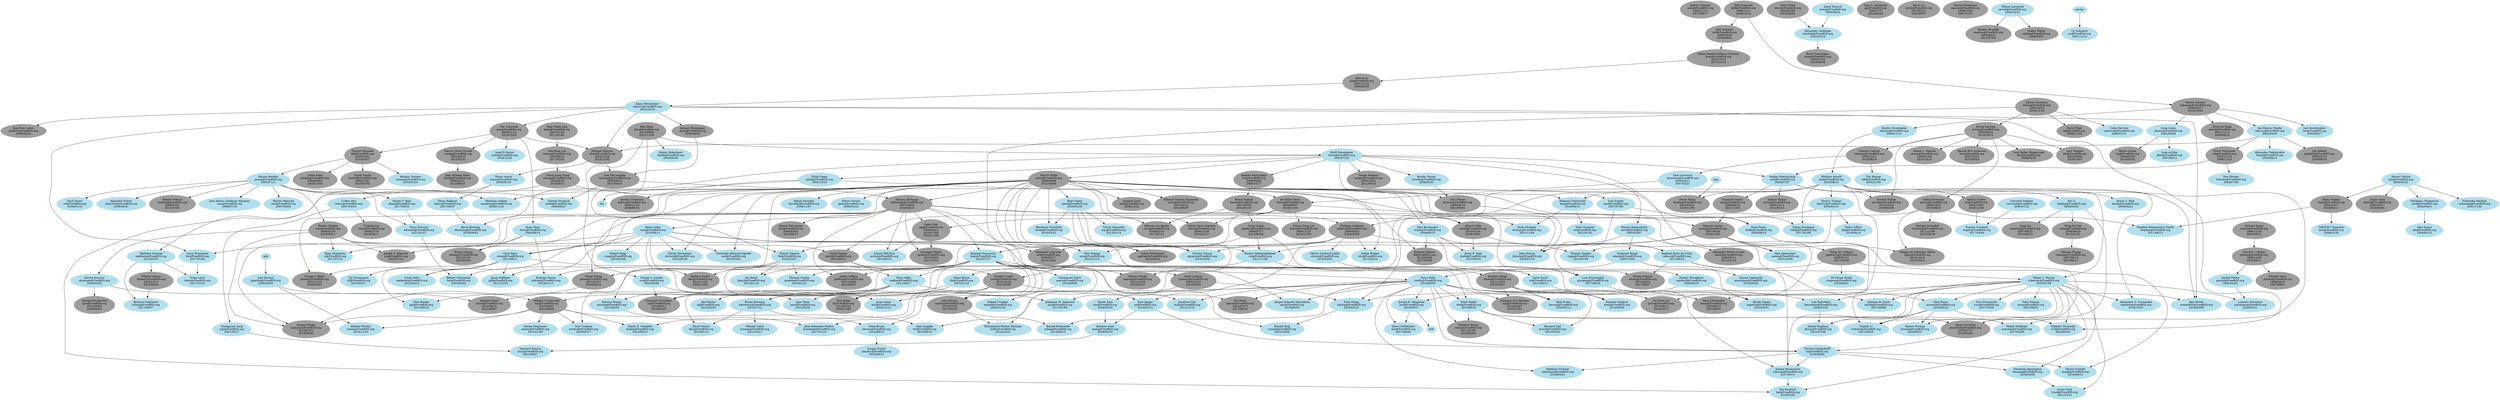 # $FreeBSD$

# This file is meant to list all FreeBSD ports committers and describe the
# mentor-mentee relationships between them.
# The graphical output can be generated from this file with the following
# command:
# $ dot -T png -o file.png committers-ports.dot
#
# The dot binary is part of the graphics/graphviz port.

digraph ports {

# Node definitions follow this example:
#
#   foo [label="Foo Bar\nfoo@FreeBSD.org\n????/??/??"]
#
# ????/??/?? is the date when the commit bit was obtained, usually the one you
# can find in git logs for the access file in the internal/admin branch.
# Use YYYY/MM/DD format.
#
# For returned commit bits, the node definition will follow this example:
#
#   foo [label="Foo Bar\nfoo@FreeBSD.org\n????/??/??\n????/??/??"]
#
# The first date is the same as for an active committer, the second date is
# the date when the commit bit has been returned. Again, check git logs.

node [color=grey62, style=filled, bgcolor=black];

# Alumni go here.. Try to keep things sorted.

ache [label="Andrey Chernov\nache@FreeBSD.org\n1994/11/15\n2017/08/17"]
ahze [label="Michael Johnson\nahze@FreeBSD.org\n2004/10/29\n2013/12/02"]
alexbl [label="Alexander Botero-Lowry\nalexbl@FreeBSD.org\n2006/09/11\n2011/01/14"]
alonso [label="Alonso Schaich\nalonso@FreeBSD.org\n2014/08/14\n2017/08/07"]
anray [label="Andrey Slusar\nanray@FreeBSD.org\n2005/12/11\n2011/01/14"]
araujo [label="Marcelo Araujo\naraujo@FreeBSD.org\n2007/04/26\n2020/11/03"]
asami [label="Satoshi Asami\nasami@FreeBSD.org\n1994/11/18\n2001/09/11"]
avilla [label="Alberto Villa\navilla@FreeBSD.org\n2010/01/24\n2018/10/01"]
avl [label="Alexander Logvinov\navl@FreeBSD.org\n2009/05/27\n2013/12/02"]
az [label="Andrej Zverev\naz@FreeBSD.org\n2005/10/03\n2019/11/04"]
bar [label="Barbara Guida\nbar@FreeBSD.org\n2012/11/25\n2022/12/05"]
beech [label="Beech Rintoul\nbeech@FreeBSD.org\n2007/05/30\n2014/01/10"]
bf [label="Brendan Fabeny\nbf@FreeBSD.org\n2010/06/02\n2017/04/29"]
billf [label="Bill Fumerola\nbillf@FreeBSD.org\n1998/11/11\n2006/12/14"]
brix [label="Henrik Brix Andersen\nbrix@FreeBSD.org\n2007/10/31\n2015/08/26"]
bsam [label="Boris Samorodov\nbsam@FreeBSD.org\n2006/07/20\n2022/06/06"]
chinsan [label="Chinsan Huang\nchinsan@FreeBSD.org\n2007/06/12\n2013/08/17"]
clement [label="Clement Laforet\nclement@FreeBSD.org\n2003/12/17\n2013/08/18"]
clsung [label="Cheng-Lung Sung\nclsung@FreeBSD.org\n2004/8/18\n2015/06/11"]
culot [label="Frederic Culot\nculot@FreeBSD.org\n2010/10/16\n2021/09/06"]
daichi [label="Daichi Goto\ndaichi@FreeBSD.org\n2002/10/17\n2018/06/01"]
dhn [label="Dennis Herrmann\ndhn@FreeBSD.org\n2009/03/03\n2015/06/11"]
dryice [label="Dryice Dong Liu\ndryice@FreeBSD.org\n2006/12/25\n2018/11/06"]
dteske [label="Devin Teske\ndteske@FreeBSD.org\n2018/03/01\n2019/11/05"]
edwin [label="Edwin Groothuis\nedwin@FreeBSD.org\n2002/10/22\n2016/11/16"]
eik [label="Oliver Eikemeier\neik@FreeBSD.org\n2003/11/12\n2006/12/14"]
erwin [label="Erwin Lansing\nerwin@FreeBSD.org\n2003/06/04\n2016/10/12"]
fjoe [label="Max Khon\nfjoe@FreeBSD.org\n2001/08/06\n2021/12/06"]
flz [label="Florent Thoumie\nflz@FreeBSD.org\n2005/03/01\n2014/10/17"]
gabor [label="Gabor Kovesdan\ngabor@FreeBSD.org\n2006/12/05\n2019/09/02"]
gblach [label="Grzegorz Blach\ngblach@FreeBSD.org\n2012/11/03\n2020/08/03"]
gj [label="Gary L. Jennejohn\ngj@FreeBSD.org\n1994/??/??\n2012/04/20"]
glarkin [label="Greg Larkin\nglarkin@FreeBSD.org\n2008/07/17\n2014/06/04"]
gnn [label="George Neville-Neil\ngnn@FreeBSD.org\n2013/09/04\n2020/06/02"]
gordon [label="Gordon Tetlow\ngordon@FreeBSD.org\n2014/10/14\n2019/04/08"]
hq [label="Herve Quiroz\nhq@FreeBSD.org\n2004/08/05\n2014/03/02"]
ijliao [label="Ying-Chieh Liao\nijliao@FreeBSD.org\n2001/01/20\n2011/01/02"]
itetcu [label="Ion-Mihai Tetcu\nitetcu@FreeBSD.org\n2006/06/07\n2018/11/06"]
jacula [label="Giuseppe Pilichi\njacula@FreeBSD.org\n2010/04/05\n2011/10/14"]
jadawin [label="Philippe Audeoud\njadawin@FreeBSD.org\n2008/03/02\n2020/10/05"]
jlaffaye [label="Julien Laffaye\njlaffaye@FreeBSD.org\n2011/06/06\n2021/06/07"]
jmallett [label="Juli Mallett\njmallett@FreeBSD.org\n2003/01/16\n2006/08/10"]
jmelo [label="Jean Milanez Melo\njmelo@FreeBSD.org\n2006/03/31\n2013/08/18"]
johans [label="Johan Selst\njohans@FreeBSD.org\n2006/04/01\n2019/11/04"]
jsa [label="Joseph S. Atkinson\njsa@FreeBSD.org\n2010/07/15"]
junovitch [label="Jason Unovitch\njunovitch@FreeBSD.org\n2015/07/27\n2018/01/04"]
jylefort [label="Jean-Yves Lefort\njylefort@FreeBSD.org\n2008/04/24"]
kevlo [label="Kevin Lo\nkevlo@FreeBSD.org\n2003/02/21\n2020/09/07"]
kmoore [label="Kris Moore\nkmoore@FreeBSD.org\n2009/04/14\n2021/05/04"]
koitsu [label="Jeremy Chadwick\nkoitsu@FreeBSD.org\n2006/11/10\n2008/08/18"]
koobs [label="Kubilay Kocak\nkoobs@FreeBSD.org\n2012/12/24\n2022/03/07"]
laszlof [label="Frank Laszlo\nlaszlof@FreeBSD.org\n2006/11/07\n2010/07/05"]
lbr [label="Lars Balker Rasmussen\nlbr@FreeBSD.org\n2006/04/30"]
leeym [label="Yen-Ming Lee\nleeym@FreeBSD.org\n2002/08/14\n2017/01/02"]
lifanov [label="Nikolai Lifanov\nlifanov@FreeBSD.org\n2016/12/11\n2021/05/04"]
linimon [label="Mark Linimon\nlinimon@FreeBSD.org\n2003/10/23\n2022/05/05"]
lioux [label="Mario Sergio Fujikawa Ferriera\nlioux@FreeBSD.org\n2015/10/14\n2015/10/14"]
lippe [label="Felippe de Meirelles Motta\nlippe@FreeBSD.org\n2015/14/10\n2015/10/14"]
lth [label="Lars Thegler\nlth@FreeBSD.org\n2004/05/04\n2018/10/07"]
lx [label="David Thiel\nlx@FreeBSD.org\n2006/11/29"]
maho [label="Maho Nakata\nmaho@FreeBSD.org\n2002/10/17\n2018/03/11"]
marcel [label="Marcel Moolenaar\nmarcel@FreeBSD.org\n1999/07/03\n2007/07/01"]
marino [label="John Marino\nmarino@FreeBSD.org\n2013/07/04\n2017/02/10"]
marius [label="Marius Strobl\nmarius@FreeBSD.org\n2012/12/29\n2023/02/07"]
markus [label="Markus Brueffer\nmarkus@FreeBSD.org\n2004/02/21\n2011/07/05"]
mezz [label="Jeremy Messenger\nmezz@FreeBSD.org\n2004/04/30"]
mharo [label="Michael Haro\nmharo@FreeBSD.org\n1999/04/13\n2007/09/01"]
miwi [label="Martin Wilke\nmiwi@FreeBSD.org\n2006/06/04\n2021/05/04"]
mnag [label="Marcus Alves Grando\nmnag@FreeBSD.org\n2005/09/15\n2012/02/01"]
mva [label="Marcus von Appen\nmva@FreeBSD.org\n2009/02/16\n2017/01/22"]
nemoliu [label="Tong Liu\nnemoliu@FreeBSD.org\n2007/04/25\n2011/09/15"]
nemysis [label="Rusmir Dusko\nnemysis@FreeBSD.org\n2013/07/31\n2018/09/03"]
nox [label="Juergen Lock\nnox@FreeBSD.org\n2006/12/22"]
obrien [label="David E. O'Brien\nobrien@FreeBSD.org\n1996/10/29\n2015/06/11"]
pat [label="Patrick Li\npat@FreeBSD.org\n2001/11/14\n2008/02/08"]
pav [label="Pav Lucistnik\npav@FreeBSD.org\n2003/11/12\n2013/12/20"]
pawel [label="Pawel Pekala\npawel@FreeBSD.org\n2011/03/11\n2018/02/24"]
pclin [label="Po-Chien Lin\npclin@FreeBSD.org\n2013/02/11\n2014/10/17"]
pgj [label="Gabor Pali\npgj@FreeBSD.org\n2009/04/12\n2018/11/06\n2018/11/06"]
pgollucci [label="Philip M. Gollucci\npgollucci@FreeBSD.org\n2008/07/21\n2017/03/29"]
rafan [label="Rong-En Fan\nrafan@FreeBSD.org\n2006/06/23\n2015/01/21"]
rezny [label="Matthew Rezny\nrezny@FreeBSD.org\n2017/01/09\n2019/02/04"]
rnoland [label="Robert Noland\nrnoland@FreeBSD.org\n2008/07/21\n2011/07/05"]
rpaulo [label="Rui Paulo\nrpaulo@FreeBSD.org\n2014/07/15\n2017/08/20"]
sahil [label="Sahil Tandon\nsahil@FreeBSD.org\n2010/04/11"]
sat [label="Andrew Pantyukhin\nsat@FreeBSD.org\n2006/05/06\n2009/07/17"]
scheidell [label="Michael Scheidell\nscheidell@FreeBSD.org\n2011/11/06\n2013/03/19"]
seanc [label="Sean Chittenden\nseanc@FreeBSD.org\n2002/08/15\n2007/09/01"]
sergei [label="Sergei Kolobov\nsergei@FreeBSD.org\n2003/10/21\n2011/09/15"]
shurd [label="Stephen Hurd\nshurd@FreeBSD.org\n2014/06/14\n2021/06/07"]
simon [label="Simon L. Nielsen\nsimon@FreeBSD.org\n2005/01/08\n2015/10/14"]
sobomax [label="Maxim Sobolev\nsobomax@FreeBSD.org\n2000/05/17\n2018/12/03"]
sperber [label="Armin Pirkovitsch\nsperber@FreeBSD.org\n2012/04/15"]
stas [label="Stanislav Sedov\nstas@FreeBSD.org\n2006/09/18\n2011/11/05"]
stefan [label="Stefan Walter\nstefan@FreeBSD.org\n2006/05/07"]
steve [label="Steve Price\nsteve@FreeBSD.org\n2003/02/06\n2012/04/03"]
sylvio [label="Sylvio Cesar Teixeira\nsylvio@FreeBSD.org\n2009/10/29\n2014/10/17"]
tabthorpe [label="Thomas Abthorpe\ntabthorpe@FreeBSD.org\n2007/08/20\n2018/02/23"]
tj [label="Tom Judge\ntj@FreeBSD.org\n2012/05/28\n2018/11/06"]
tmclaugh [label="Tom McLaughlin\ntmclaugh@FreeBSD.org\n2005/09/15\n2011/04/16"]
trasz [label="Edward Tomasz Napierala\ntrasz@FreeBSD.org\n2007/04/12\n2022/06/06"]
vg [label="Veniamin Gvozdikov\nvg@FreeBSD.org\n2013/06/11\n2018/02/23"]
wg [label="William Grzybowski\nwg@FreeBSD.org\n2013/04/01\n2022/06/06"]
will [label="Will Andrews\nwill@FreeBSD.org\n2000/03/20\n2006/09/01"]
wxs [label="Wesley Shields\nwxs@FreeBSD.org\n2008/01/03\n2018/03/11"]
xmj [label="Johannes Jost Meixner\nxmj@FreeBSD.org\n2014/04/07\n2015/07/01"]
yzlin [label="Yi-Jheng Lin\nyzlin@FreeBSD.org\n2009/07/19\n2013/08/17"]
zeising [label="Niclas Zeising\nzeising@FreeBSD.org\n2012/07/03\n2022/05/02"]
znerd [label="Ernst de Haan\nznerd@FreeBSD.org\n2001/11/15\n2006/09/14"]

node [color=lightblue2, style=filled, bgcolor=black];

# Current ports committers go here. Try to keep things sorted.

"0mp" [label="Mateusz Piotrowski\n0mp@FreeBSD.org\n2018/06/16"]
acm [label="Jose Alonso Cardenas Marquez\nacm@FreeBSD.org\n2006/07/18"]
adamw [label="Adam Weinberger\nadamw@FreeBSD.org\n2002/10/16"]
adridg [label="Adriaan de Groot\nadridg@FreeBSD.org\n2017/09/08"]
ak [label="Alex Kozlov\nak@FreeBSD.org\n2012/02/29"]
ale [label="Alex Dupre\nale@FreeBSD.org\n2004/01/12"]
alepulver [label="Alejandro Pulver\nalepulver@FreeBSD.org\n2006/04/01"]
alexey [label="Alexey Degtyarev\nalexey@FreeBSD.org\n2013/11/09"]
amdmi3 [label="Dmitry Marakasov\namdmi3@FreeBSD.org\n2008/06/19"]
antoine [label="Antoine Brodin\nantoine@FreeBSD.org\n2013/04/03"]
arrowd [label="Gleb Popov\narrowd@FreeBSD.org\n2018/05/18"]
arved [label="Tilman Linneweh\narved@FreeBSD.org\n2002/10/15"]
ashish [label="Ashish SHUKLA\nashish@FreeBSD.org\n2010/06/10"]
bapt [label="Baptiste Daroussin\nbapt@FreeBSD.org\n2010/07/27"]
bdrewery [label="Bryan Drewery\nbdrewery@FreeBSD.org\n2012/07/31"]
beat [label="Beat Gaetzi\nbeat@FreeBSD.org\n2009/01/28"]
bland [label="Alexander Nedotsukov\nbland@FreeBSD.org\n2003/08/14"]
bmah [label="Bruce A. Mah\nbmah@FreeBSD.org\n2000/08/23"]
bofh [label="Muhammad Moinur Rahman\nbofh@FreeBSD.org\n2014/12/23"]
brnrd [label="Bernard Spil\nbrnrd@FreeBSD.org\n2015/05/24"]
brooks [label="Brooks Davies\nbrooks@FreeBSD.org\n2004/05/03"]
cmt [label="Christoph Moench-Tegeder\ncmt@FreeBSD.org\n2016/03/01"]
cperciva [label="Colin Percival\ncperciva@FreeBSD.org\n2006/01/31"]
crees [label="Chris Rees\ncrees@FreeBSD.org\n2011/06/11"]
cs [label="Carlo Strub\ncs@FreeBSD.org\n2011/09/13"]
cy [label="Cy Schubert\ncy@FreeBSD.org\n2001/11/13"]
danfe [label="Alexey Dokuchaev\ndanfe@FreeBSD.org\n2004/08/20"]
danilo [label="Danilo E. Gondolfo\ndanilo@FreeBSD.org\n2013/09/23"]
db [label="Diane Bruce\ndb@FreeBSD.org\n2007/01/18"]
dbaio [label="Danilo G. Baio\ndbaio@FreeBSD.org\n2017/05/03"]
dbn [label="David Naylor\ndbn@FreeBSD.org\n2013/01/14"]
dch [label="Dave Cottlehuber\ndch@FreeBSD.org\n2017/09/09"]
decke [label="Bernhard Froehlich\ndecke@FreeBSD.org\n2010/03/21"]
delphij [label="Xin Li\ndelphij@FreeBSD.org\n2006/05/01"]
demon [label="Dmitry Sivachenko\ndemon@FreeBSD.org\n2000/11/13"]
diizzy [label="Daniel Engberg\ndiizzy@FreeBSD.org\n2021/07/06"]
dmgk [label="Dmitri Goutnik\ndmgk@FreeBSD.org\n2019/09/15"]
driesm [label="Dries Michiels\ndriesm@FreeBSD.org\n2021/11/06"]
dumbbell [label="Jean-Sebastien Pedron\ndumbbell@FreeBSD.org\n2017/01/10"]
dvl [label="Dan Langille\ndvl@FreeBSD.org\n2014/08/10"]
eadler [label="Eitan Adler\neadler@FreeBSD.org\n2011/08/17"]
eduardo [label="Nuno Teixeira\neduardo@FreeBSD.org\n2021/01/27"]
egypcio [label="Vin&iacute;cius Zavam\negypcio@FreeBSD.org\n2018/10/04"]
ehaupt [label="Emanuel Haupt\nehaupt@FreeBSD.org\n2005/10/03"]
ericbsd [label="Eric Turgeon\nericbsd@FreeBSD.org\n2018/03/17"]
eugen [label="Eugene Grosbein\neugen@FreeBSD.org\n2017/03/04"]
farrokhi [label="Babak Farrokhi\nfarrokhi@FreeBSD.org\n2006/11/07"]
feld [label="Mark Felder\nfeld@FreeBSD.org\n2013/06/25"]
fernape [label="Fernando Apesteguia\nfernape@FreeBSD.org\n2018/03/03"]
flo [label="Florian Smeets\nflo@FreeBSD.org\n2010/12/07"]
fluffy [label="Dima Panov\nfluffy@FreeBSD.org\n2009/08/10"]
fuz [label="Robert Clausecker\nfuz@FreeBSD.org\n2023/02/02"]
gahr [label="Pietro Cerutti\ngahr@FreeBSD.org\n2008/02/20"]
garga [label="Renato Botelho\ngarga@FreeBSD.org\n2005/07/11"]
gerald [label="Gerald Pfeifer\ngerald@FreeBSD.org\n2002/04/03"]
gjb [label="Glen Barber\ngjb@FreeBSD.org\n2012/06/19"]
glewis [label="Greg Lewis\nglewis@FreeBSD.org\n2002/04/08"]
grembo [label="Michael Gmelin\ngrembo@FreeBSD.org\n2014/01/21"]
hrs [label="Hiroki Sato\nhrs@FreeBSD.org\n2004/04/10"]
jase [label="Jase Thew\njase@FreeBSD.org\n2012/05/30"]
jbeich [label="Jan Beich\njbeich@FreeBSD.org\n2015/01/19"]
jgh [label="Jason Helfman\njgh@FreeBSD.org\n2011/12/16"]
jhale [label="Jason E. Hale\njhale@FreeBSD.org\n2012/09/10"]
jhixson [label="John Hixson\njhixson@FreeBSD.org\n2018/07/16"]
jkim [label="Jung-uk Kim\njkim@FreeBSD.org\n2007/09/12"]
jmd [label="Johannes M. Dieterich\njmd@FreeBSD.org\n2017/01/09"]
joerg [label="Joerg Wunsch\njoerg@FreeBSD.org\n1994/08/22"]
joneum [label="Jochen Neumeister\njoneum@FreeBSD.org\n2017/05/11"]
josef [label="Josef El-Rayes\njosef@FreeBSD.org\n2004/12/20"]
jpaetzel [label="Josh Paetzel\njpaetzel@FreeBSD.org\n2008/09/05"]
jrm [label="Joseph R. Mingrone\njrm@FreeBSD.org\n2016/09/17"]
jsm [label="Jesper Schmitz Mouridsen\njsm@FreeBSD.org\n2018/06/30"]
kai [label="Kai Knoblich\nkai@FreeBSD.org\n2019/02/01"]
kami [label="Dominic Fandrey\nkami@FreeBSD.org\n2014/09/09"]
kbowling [label="Kevin Bowling\nkbowling@FreeBSD.org\n2018/09/02"]
kevans [label="Kyle Evans\nkevans@FreeBSD.org\n2020/02/14"]
knu [label="Akinori Musha\nknu@FreeBSD.org\n2000/03/22"]
krion [label="Kirill Ponomarew\nkrion@FreeBSD.org\n2003/07/20"]
kwm [label="Koop Mast\nkwm@FreeBSD.org\n2004/09/14"]
lawrance [label="Sam Lawrance\nlawrance@FreeBSD.org\n2005/04/11\n2007/02/21"]
lbartoletti [label="Loïc Bartoletti\nlbartoletti@FreeBSD.org\n2020/01/02"]
lcook [label="Lewis Cook\nlcook@FreeBSD.org\n2021/01/21"]
ler [label="Larry Rosenman\nler@FreeBSD.org\n2017/01/09"]
leres [label="Craig Leres\nleres@FreeBSD.org\n2017/10/10"]
lev [label="Lev Serebryakov\nlev@FreeBSD.org\n2003/06/17"]
lme [label="Lars Engels\nlme@FreeBSD.org\n2007/07/09"]
lwhsu [label="Li-Wen Hsu\nlwhsu@FreeBSD.org\n2007/04/03"]
madpilot [label="Guido Falsi\nmadpilot@FreeBSD.org\n2012/04/12"]
makc [label="Max Brazhnikov\nmakc@FreeBSD.org\n2008/08/25"]
mandree [label="Matthias Andree\nmandree@FreeBSD.org\n2009/11/18"]
manu [label="Emmanuel Vadot\nmanu@FreeBSD.org\n2018/09/06"]
marcus [label="Joe Marcus Clarke\nmarcus@FreeBSD.org\n2002/04/05"]
martymac [label="Ganael Laplanche\nmartymac@FreeBSD.org\n2010/09/24"]
mat [label="Mathieu Arnold\nmat@FreeBSD.org\n2003/08/15"]
matthew [label="Matthew Seaman\nmatthew@FreeBSD.org\n2012/02/07"]
meta [label="Koichiro Iwao\nmeta@FreeBSD.org\n2018/03/19"]
mfechner [label="Matthias Fechner\nmfechner@FreeBSD.org\n2018/03/01"]
mikael [label="Mikael Urankar\nmikael@FreeBSD.org\n2020/01/16"]
milki [label="Jonathan Chu\nmilki@FreeBSD.org\n2013/12/15"]
misha [label="Mikhail Pchelin\nmisha@FreeBSD.org\n2016/11/15"]
mm [label="Martin Matuska\nmm@FreeBSD.org\n2007/04/04"]
mmokhi [label="Mahdi Mokhtari\nmmokhi@FreeBSD.org\n2017/02/09"]
nc [label="Neel Chauhan\nnc@FreeBSD.org\n2021/01/02"]
netchild [label="Alexander Leidinger\nnetchild@FreeBSD.org\n2002/03/19"]
nobutaka [label="Nobutaka Mantani\nnobutaka@FreeBSD.org\n2001/11/02"]
nork [label="Norikatsu Shigemura\nnork@FreeBSD.org\n2002/04/01"]
novel [label="Roman Bogorodskiy\nnovel@FreeBSD.org\n2005/03/07"]
olivier [label="Olivier Cochard-Labbe\nolivier@FreeBSD.org\n2016/02/02"]
olivierd [label="Olivier Duchateau\nolivierd@FreeBSD.org\n2012/05/29"]
osa [label="Sergey A. Osokin\nosa@FreeBSD.org\n2003/06/04"]
otis [label="Juraj Lutter\notis@FreeBSD.org\n2020/12/12"]
pfg [label="Pedro Giffuni\npfg@FreeBSD.org\n2019/04/14"]
philip [label="Philip Paeps\nphilip@FreeBSD.org\n2005/10/19"]
pi [label="Kurt Jaeger\npi@FreeBSD.org\n2014/03/14"]
pizzamig [label="Luca Pizzamiglio\npizzamig@FreeBSD.org\n2017/08/25"]
pkubaj [label="Piotr Kubaj\npkubaj@FreeBSD.org\n2019/04/14"]
rakuco [label="Raphael Kubo da Costa\nrakuco@FreeBSD.org\n2011/08/22"]
rene [label="Rene Ladan\nrene@FreeBSD.org\n2010/04/11"]
rhurlin [label="Rainer Hurling\nrhurlin@FreeBSD.org\n2020/08/31"]
riggs [label="Thomas Zander\nriggs@FreeBSD.org\n2014/01/09"]
rigoletto [label="Alexandre C. Guimaraes\nrigoletto@FreeBSD.org\n2018/10/01"]
rm [label="Ruslan Makhmatkhanov\nrm@FreeBSD.org\n2011/11/06"]
rnagy [label="Robert Nagy\nrnagy@FreeBSD.org\n2023/02/08"]
robak [label="Bartek Rutkowski\nrobak@FreeBSD.org\n2014/06/10"]
rodrigo [label="Rodrigo Osorio\nrodrigo@FreeBSD.org\n2014/01/15"]
romain [label="Romain Tartiere\nromain@FreeBSD.org\n2010/01/24"]
ronald [label="Ronald Klop\nronald@FreeBSD.org\n2022/10/06"]
salvadore [label="Lorenzo Salvadore\nsalvadore@FreeBSD.org\n2020/02/21"]
samm [label="Alex Samorukov\nsamm@FreeBSD.org\n2019/10/09"]
sbruno [label="Sean Bruno\nsbruno@FreeBSD.org\n2014/09/14"]
sbz [label="Sofian Brabez\nsbz@FreeBSD.org\n2011/03/14"]
sem [label="Sergey Matveychuk\nsem@FreeBSD.org\n2004/07/07"]
shaun [label="Shaun Amott\nshaun@FreeBSD.org\n2006/06/19"]
skozlov [label="Sergey Kozlov\nskozlov@FreeBSD.org\n2018/09/21"]
skreuzer [label="Steven Kreuzer\nskreuzer@FreeBSD.org\n2009/03/25"]
stephen [label="Stephen Montgomery-Smith\nstephen@FreeBSD.org\n2011/06/13"]
sunpoet [label="Po-Chuan Hsieh\nsunpoet@FreeBSD.org\n2010/09/21"]
swills [label="Steve Wills\nswills@FreeBSD.org\n2010/09/03"]
tagattie [label="Hiroki Tagato\ntagattie@FreeBSD.org\n2020/04/01"]
tcberner [label="Tobias C. Berner\ntcberner@FreeBSD.org\n2016/07/06"]
tdb [label="Tim Bishop\ntdb@FreeBSD.org\n2005/11/30"]
thierry [label="Thierry Thomas\nthierry@FreeBSD.org\n2004/03/15"]
tijl [label="Tijl Coosemans\ntijl@FreeBSD.org\n2013/03/27"]
timur [label="Timur Bakeyev\ntimur@FreeBSD.org\n2007/06/07"]
tobik [label="Tobias Kortkamp\ntobik@FreeBSD.org\n2017/02/08"]
tota [label="TAKATSU Tomonari\ntota@FreeBSD.org\n2009/03/30"]
trhodes [label="Tom Rhodes\ntrhodes@FreeBSD.org\n2004/07/06"]
trociny [label="Mikolaj Golub\ntrociny@FreeBSD.org\n2013/10/17"]
tz [label="Torsten Zuehlsdorff\ntz@FreeBSD.org\n2016/06/04"]
ultima [label="Richard Gallamore\nultima@FreeBSD.org\n2017/06/07"]
uqs [label="Ulrich Spoerlein\nuqs@FreeBSD.org\n2012/01/19"]
vd [label="Vasil Dimov\nvd@FreeBSD.org\n2006/01/19"]
vvd [label="Vladimir Druzenko\nvvd@FreeBSD.org\n2023/02/02"]
vishwin [label="Charlie Li\nvishwin@FreeBSD.org\n2021/04/29"]
vsevolod [label="Vsevolod Stakhov\nvsevolod@FreeBSD.org\n2005/07/22"]
wen [label="Wen Heping\nwen@FreeBSD.org\n2010/12/13"]
woodsb02 [label="Ben Woods\nwoodsb02@FreeBSD.org\n2016/05/09"]
xride [label="Soeren Straarup\nxride@FreeBSD.org\n2006/09/27"]
yasu [label="Yasuhiro Kimura\nyasu@FreeBSD.org\n2021/08/27"]
ygy [label="Guangyuan Yang\nygy@FreeBSD.org\n2021/05/17"]
yuri [label="Yuri Victorovich\nyuri@FreeBSD.org\n2017/10/30"]
zi [label="Ryan Steinmetz\nzi@FreeBSD.org\n2011/07/14"]
zirias [label="Felix Palmen\nzirias@FreeBSD.org\n2022/08/02"]

# Here are the mentor/mentee relationships.
# Group together all the mentees for a particular mentor.
# Keep the list sorted by mentor login.

"0mp" -> driesm
"0mp" -> nc

adamw -> ahze
adamw -> jylefort
adamw -> ler
adamw -> mezz
adamw -> pav
adamw -> vvd
adamw -> woodsb02

ade -> jpaetzel

ahze -> shaun
ahze -> tmclaugh

amdmi3 -> jrm
amdmi3 -> arrowd

antoine -> dumbbell

araujo -> dmgk
araujo -> egypcio
araujo -> jhixson
araujo -> lippe
araujo -> pclin
araujo -> pgollucci
araujo -> samm

arrowd -> diizzy
arrowd -> rhurlin
arrowd -> vishwin
arrowd -> vvd

arved -> markus
arved -> stefan

asami -> obrien

avilla -> jhale
avilla -> rakuco

az -> eugen

bdrewery -> dbn
bdrewery -> sbruno
bdrewery -> trociny

bapt -> bdrewery
bapt -> bofh
bapt -> dumbbell
bapt -> eadler
bapt -> ericbsd
bapt -> grembo
bapt -> jbeich
bapt -> jlaffaye
bapt -> kevans
bapt -> manu
bapt -> marius
bapt -> marino
bapt -> rodrigo
bapt -> rpaulo
bapt -> sbruno

beat -> decke
beat -> egypcio
beat -> marius
beat -> sperber
beat -> uqs

beech -> glarkin
beech -> mva

billf -> sobomax
billf -> will

brooks -> kmoore

clement -> tdb
clement -> lawrance

clsung -> lwhsu
clsung -> tabthorpe

crees -> feld
crees -> gjb
crees -> jgh
crees -> madpilot
crees -> gblach
crees -> tijl

cs -> kami

culot -> danilo
culot -> jase
culot -> marino
culot -> pi
culot -> wg

db -> tj
db -> shurd

dbaio -> eduardo

decke -> sperber

delphij -> junovitch
delphij -> nemoliu
delphij -> rafan

demon -> mat

eadler -> ak
eadler -> antoine
eadler -> dbn
eadler -> bdrewery
eadler -> gjb
eadler -> milki
eadler -> tj
eadler -> vg

eduardo -> fuz

edwin -> cperciva
edwin -> erwin
edwin -> linimon
edwin -> lx

ehaupt -> db
ehaupt -> martymac
ehaupt -> tagattie

eik -> sem
eik -> trhodes

erwin -> brix
erwin -> clement
erwin -> gabor
erwin -> gordon
erwin -> lbr
erwin -> lth
erwin -> simon

feld -> brnrd
feld -> junovitch
feld -> mmokhi
feld -> rezny

fernape -> lcook

fjoe -> danfe
fjoe -> flo
fjoe -> krion
fjoe -> osa

flo -> bar
flo -> fuz
flo -> jase
flo -> jbeich
flo -> grembo

fluffy -> vishwin

flz -> garga
flz -> johans
flz -> laszlof
flz -> romain

jpaetzel -> misha
jpaetzel -> wg

gabor -> lippe
gabor -> pgj
gabor -> stephen
gabor -> scheidell

garga -> acm
garga -> alepulver
garga -> dbaio
garga -> eduardo
garga -> mandree
garga -> mm
garga -> rnoland
garga -> vd
garga -> wxs
garga -> xride

gerald -> salvadore

glarkin -> avl
glarkin -> cs
glarkin -> rm

glewis -> hq
glewis -> jkim

hrs -> meta

ijliao -> leeym

imp -> dteske

itetcu -> ak
itetcu -> araujo
itetcu -> dryice
itetcu -> sahil
itetcu -> sylvio

jadawin -> bapt
jadawin -> flo
jadawin -> olivier
jadawin -> pi
jadawin -> riggs
jadawin -> sbz
jadawin -> wen

joerg -> netchild

joneum -> kai

jrm -> dch
jrm -> jwb

junovitch -> tz

kmoore -> jhixson

knu -> daichi
knu -> maho
knu -> nobutaka
knu -> nork

koobs -> brnrd
koobs -> kami
koobs -> kevans
koobs -> woodsb02
koobs -> xmj

krion -> "0mp"
krion -> brooks
krion -> kbowling
krion -> miwi
krion -> novel
krion -> philip
krion -> samm
krion -> sat
krion -> sem
krion -> sergei

kwm -> jsa
kwm -> rodrigo
kwm -> zeising

lawrance -> itetcu

lbartoletti -> diizzy

leeym -> clsung

ler -> leres

lifanov -> ultima

linimon -> hrs
linimon -> pkubaj

lioux -> pat

lme -> pizzamig
lme -> tobik

lwhsu -> ygy
lwhsu -> yzlin

maho -> stephen
maho -> tota

manu -> mikael

marcus -> ahze
marcus -> bland
marcus -> eik
marcus -> jmallett

marino -> bofh
marino -> robak

makc -> alonso
makc -> bf
makc -> jhale
makc -> rakuco

mat -> "0mp"
mat -> bmah
mat -> dteske
mat -> dvl
mat -> gordon
mat -> mmokhi
mat -> seanc
mat -> tcberner
mat -> thierry
mat -> tobik
mat -> woodsb02
mat -> rigoletto
mat -> pkubaj

matthew -> leres
matthew -> lifanov
matthew -> ultima

meta -> yasu

mezz -> tmclaugh

miwi -> amdmi3
miwi -> antoine
miwi -> avilla
miwi -> beat
miwi -> bf
miwi -> cmt
miwi -> decke
miwi -> dhn
miwi -> farrokhi
miwi -> fluffy
miwi -> gahr
miwi -> jhixson
miwi -> joneum
miwi -> jsm
miwi -> kai
miwi -> kmoore
miwi -> lme
miwi -> makc
miwi -> mandree
miwi -> mva
miwi -> nemysis
miwi -> nox
miwi -> olivierd
miwi -> pawel
miwi -> rm
miwi -> sbz
miwi -> sperber
miwi -> sylvio
miwi -> tabthorpe
miwi -> trasz
miwi -> wen
miwi -> zeising

mnag -> jmelo

nectar -> cy

netchild -> bsam

nork -> ale

novel -> alexbl
novel -> ehaupt
novel -> rm

obrien -> mharo
obrien -> gerald

olivier -> pizzamig

osa -> otis
osa -> vg

pat -> adamw

pav -> ahze
pav -> flz
pav -> josef
pav -> kwm
pav -> mnag

pawel -> nemysis

pgj -> ashish
pgj -> jacula

pgollucci -> junovitch
pgollucci -> sunpoet
pgollucci -> swills

philip -> driesm
philip -> fox
philip -> koitsu

pi -> meta
pi -> tz

pizzamig -> tagattie

pkubaj -> ronald

rafan -> chinsan

rakuco -> adridg
rakuco -> alonso
rakuco -> tcberner

rene -> bar
rene -> cmt
rene -> crees
rene -> egypcio
rene -> jgh
rene -> jmd
rene -> joneum
rene -> ler
rene -> olivierd
rene -> ronald
rene -> rnagy

rm -> koobs
rm -> vg

sahil -> culot
sahil -> eadler

sat -> beech

sbruno -> skozlov

sem -> az
sem -> anray
sem -> delphij
sem -> stas

shaun -> timur
shaun -> matthew

skreuzer -> gnn
skreuzer -> shurd

sobomax -> demon
sobomax -> glewis
sobomax -> lev
sobomax -> marcus
sobomax -> znerd

stas -> araujo

steve -> netchild

swills -> dch
swills -> feld
swills -> jmd
swills -> jrm
swills -> jsm
swills -> lbartoletti
swills -> mfechner
swills -> milki
swills -> otis
swills -> pclin
swills -> rezny
swills -> robak
swills -> rpaulo
swills -> seanc
swills -> tz
swills -> xmj

tabthorpe -> ashish
tabthorpe -> avilla
tabthorpe -> avl
tabthorpe -> bapt
tabthorpe -> crees
tabthorpe -> dhn
tabthorpe -> fluffy
tabthorpe -> jacula
tabthorpe -> jadawin
tabthorpe -> jlaffaye
tabthorpe -> madpilot
tabthorpe -> pgj
tabthorpe -> rene
tabthorpe -> zi
tabthorpe -> gblach

tcberner -> adridg
tcberner -> arrowd
tcberner -> diizzy
tcberner -> fernape
tcberner -> joneum
tcberner -> kai
tcberner -> lbartoletti
tcberner -> lcook
tcberner -> pkubaj
tcberner -> rhurlin
tcberner -> rigoletto
tcberner -> salvadore
tcberner -> vishwin
tcberner -> vvd
tcberner -> yuri
tcberner -> zirias

thierry -> jadawin
thierry -> riggs
thierry -> pfg

timur -> kbowling

tmclaugh -> itetcu
tmclaugh -> xride

tz -> dmgk
tz -> joneum
tz -> fernape
tz -> mfechner

vsevolod -> eugen

wen -> cs
wen -> culot
wen -> pawel

wg -> alexey
wg -> danilo
wg -> dvl
wg -> ericbsd
wg -> misha
wg -> nemysis

will -> lioux

wxs -> jsa
wxs -> nemysis
wxs -> sahil
wxs -> skreuzer
wxs -> swills
wxs -> zi

ygy -> yasu

}
